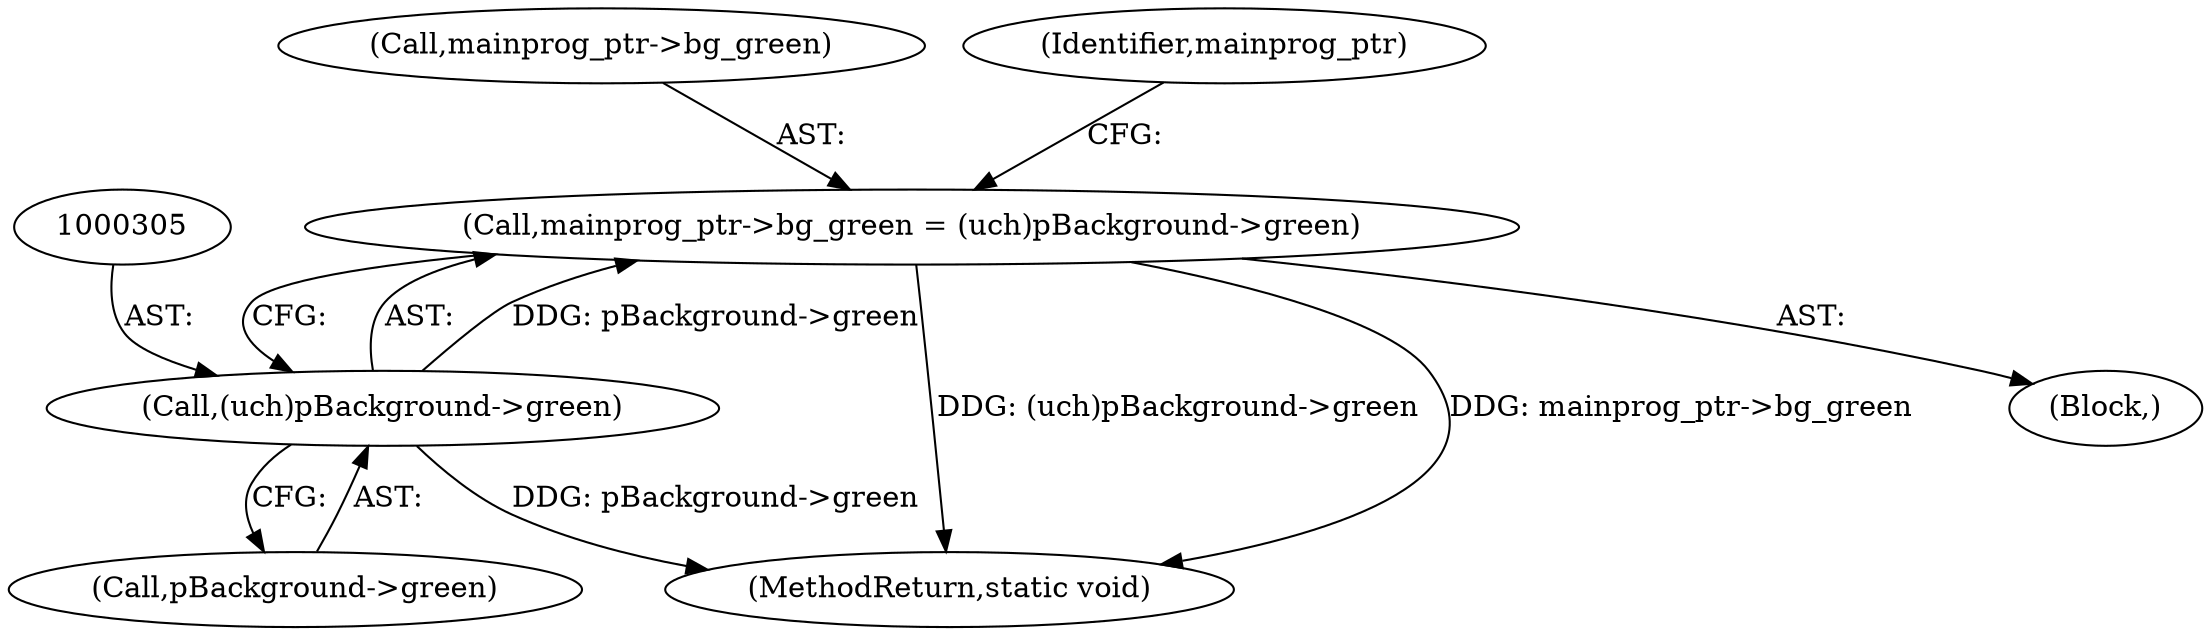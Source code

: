 digraph "0_Android_9d4853418ab2f754c2b63e091c29c5529b8b86ca_3@API" {
"1000300" [label="(Call,mainprog_ptr->bg_green = (uch)pBackground->green)"];
"1000304" [label="(Call,(uch)pBackground->green)"];
"1000304" [label="(Call,(uch)pBackground->green)"];
"1000301" [label="(Call,mainprog_ptr->bg_green)"];
"1000405" [label="(MethodReturn,static void)"];
"1000300" [label="(Call,mainprog_ptr->bg_green = (uch)pBackground->green)"];
"1000311" [label="(Identifier,mainprog_ptr)"];
"1000306" [label="(Call,pBackground->green)"];
"1000290" [label="(Block,)"];
"1000300" -> "1000290"  [label="AST: "];
"1000300" -> "1000304"  [label="CFG: "];
"1000301" -> "1000300"  [label="AST: "];
"1000304" -> "1000300"  [label="AST: "];
"1000311" -> "1000300"  [label="CFG: "];
"1000300" -> "1000405"  [label="DDG: (uch)pBackground->green"];
"1000300" -> "1000405"  [label="DDG: mainprog_ptr->bg_green"];
"1000304" -> "1000300"  [label="DDG: pBackground->green"];
"1000304" -> "1000306"  [label="CFG: "];
"1000305" -> "1000304"  [label="AST: "];
"1000306" -> "1000304"  [label="AST: "];
"1000304" -> "1000405"  [label="DDG: pBackground->green"];
}
